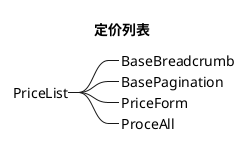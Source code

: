 @startmindmap
title 定价列表

+_ PriceList
++_ BaseBreadcrumb
++_ BasePagination
++_ PriceForm
++_ ProceAll

@endmindmap

@startmindmap
title 报价列表

+_ QuotationList
++_ BasePagination
+++_ PriceForm

@endmindmap